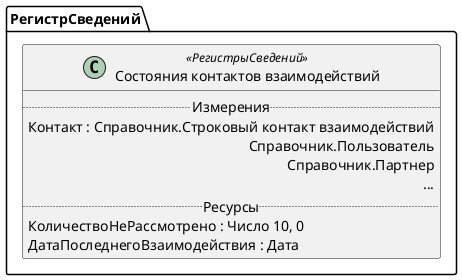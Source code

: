 ﻿@startuml СостоянияКонтактовВзаимодействий
'!include templates.wsd
'..\include templates.wsd
class РегистрСведений.СостоянияКонтактовВзаимодействий as "Состояния контактов взаимодействий" <<РегистрыСведений>>
{
..Измерения..
Контакт : Справочник.Строковый контакт взаимодействий\rСправочник.Пользователь\rСправочник.Партнер\r...
..Ресурсы..
КоличествоНеРассмотрено : Число 10, 0
ДатаПоследнегоВзаимодействия : Дата
}
@enduml

